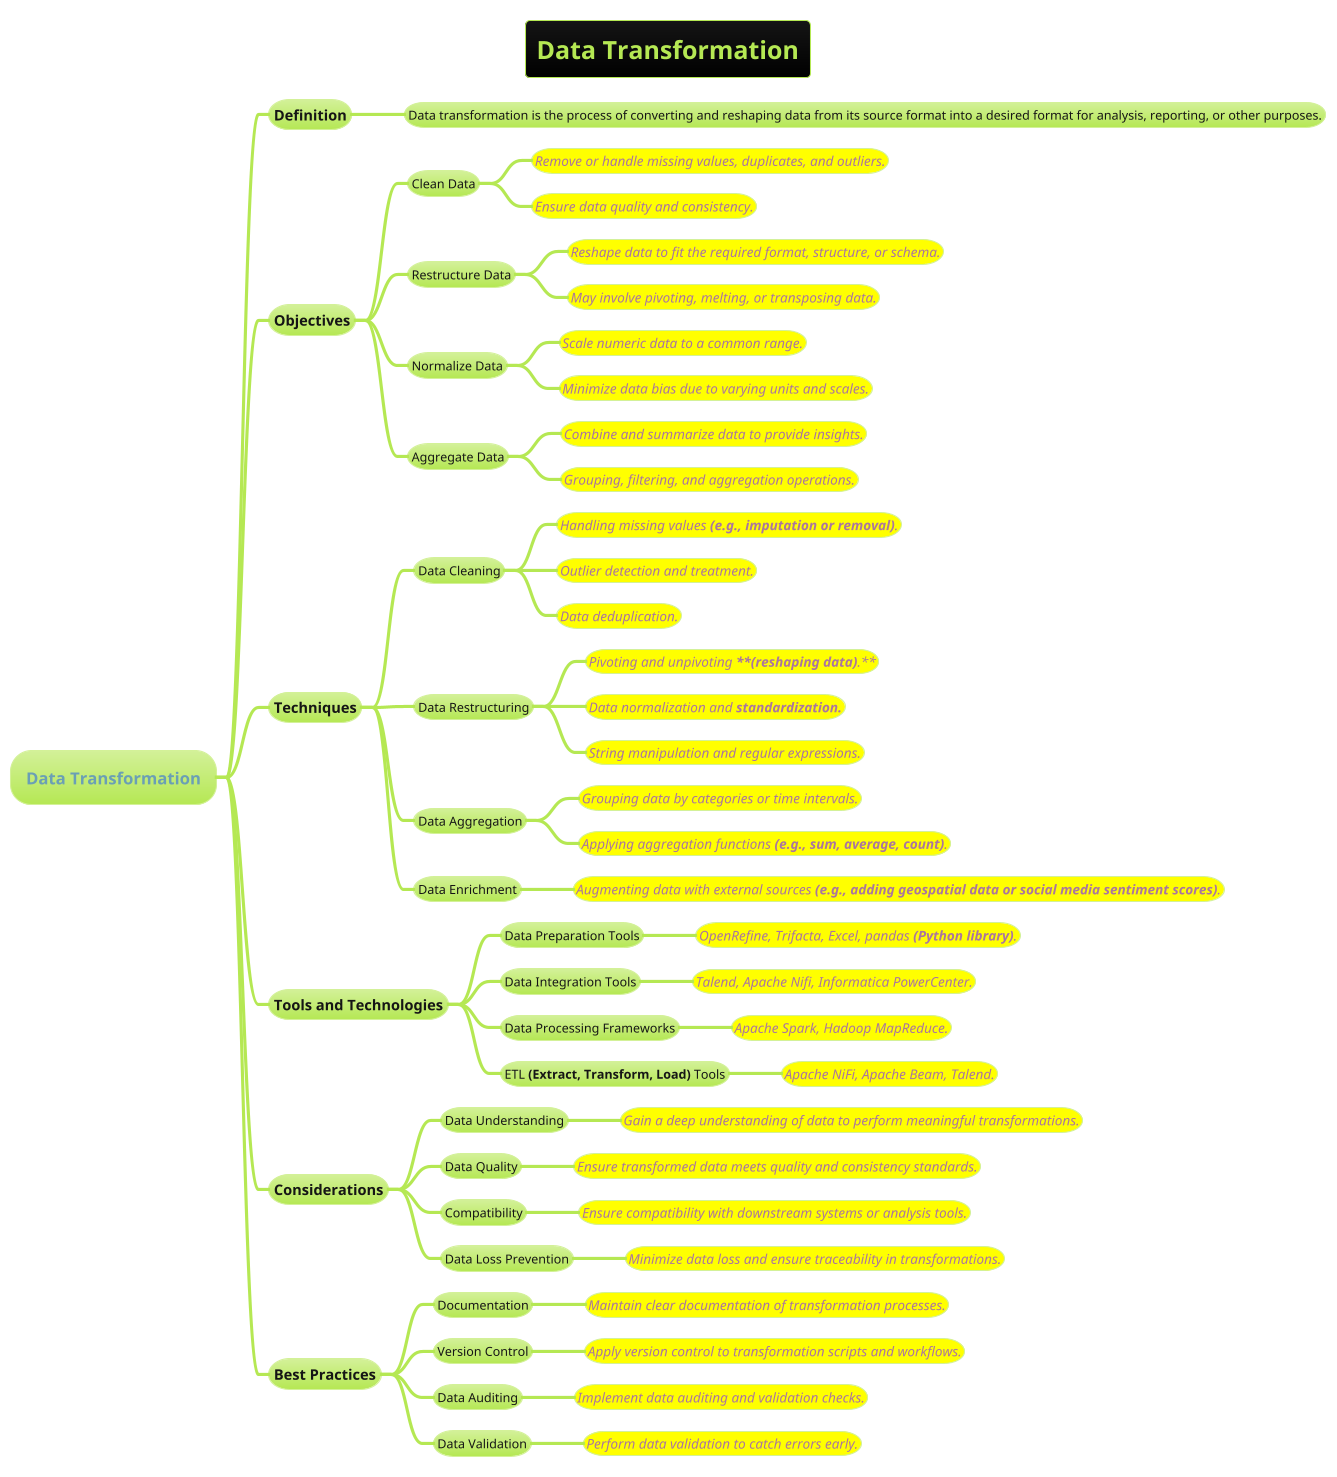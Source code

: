 @startmindmap
title =Data Transformation
!theme hacker

* Data Transformation
** Definition
*** Data transformation is the process of converting and reshaping data from its source format into a desired format for analysis, reporting, or other purposes.

** Objectives
*** Clean Data
****[#yellow] ====<size:13>Remove or handle missing values, duplicates, and outliers.
****[#yellow] ====<size:13>Ensure data quality and consistency.

*** Restructure Data
****[#yellow] ====<size:13>Reshape data to fit the required format, structure, or schema.
****[#yellow] ====<size:13>May involve pivoting, melting, or transposing data.

*** Normalize Data
****[#yellow] ====<size:13>Scale numeric data to a common range.
****[#yellow] ====<size:13>Minimize data bias due to varying units and scales.

*** Aggregate Data
****[#yellow] ====<size:13>Combine and summarize data to provide insights.
****[#yellow] ====<size:13>Grouping, filtering, and aggregation operations.

** Techniques
*** Data Cleaning
****[#yellow] ====<size:13>Handling missing values **(e.g., imputation or removal)**.
****[#yellow] ====<size:13>Outlier detection and treatment.
****[#yellow] ====<size:13>Data deduplication.

*** Data Restructuring
****[#yellow] ====<size:13>Pivoting and unpivoting ****(reshaping data)**.**
****[#yellow] ====<size:13>Data normalization and **standardization.**
****[#yellow] ====<size:13>String manipulation and regular expressions.

*** Data Aggregation
****[#yellow] ====<size:13>Grouping data by categories or time intervals.
****[#yellow] ====<size:13>Applying aggregation functions **(e.g., sum, average, count)**.

*** Data Enrichment
****[#yellow] ====<size:13>Augmenting data with external sources **(e.g., adding geospatial data or social media sentiment scores)**.

** Tools and Technologies
*** Data Preparation Tools
****[#yellow] ====<size:13>OpenRefine, Trifacta, Excel, pandas **(Python library)**.

*** Data Integration Tools
****[#yellow] ====<size:13>Talend, Apache Nifi, Informatica PowerCenter.

*** Data Processing Frameworks
****[#yellow] ====<size:13>Apache Spark, Hadoop MapReduce.

*** ETL **(Extract, Transform, Load)** Tools
****[#yellow] ====<size:13>Apache NiFi, Apache Beam, Talend.

** Considerations
*** Data Understanding
****[#yellow] ====<size:13>Gain a deep understanding of data to perform meaningful transformations.

*** Data Quality
****[#yellow] ====<size:13>Ensure transformed data meets quality and consistency standards.

*** Compatibility
****[#yellow] ====<size:13>Ensure compatibility with downstream systems or analysis tools.

*** Data Loss Prevention
****[#yellow] ====<size:13>Minimize data loss and ensure traceability in transformations.

** Best Practices
*** Documentation
****[#yellow] ====<size:13>Maintain clear documentation of transformation processes.

*** Version Control
****[#yellow] ====<size:13>Apply version control to transformation scripts and workflows.

*** Data Auditing
****[#yellow] ====<size:13>Implement data auditing and validation checks.

*** Data Validation
****[#yellow] ====<size:13>Perform data validation to catch errors early.

@endmindmap
